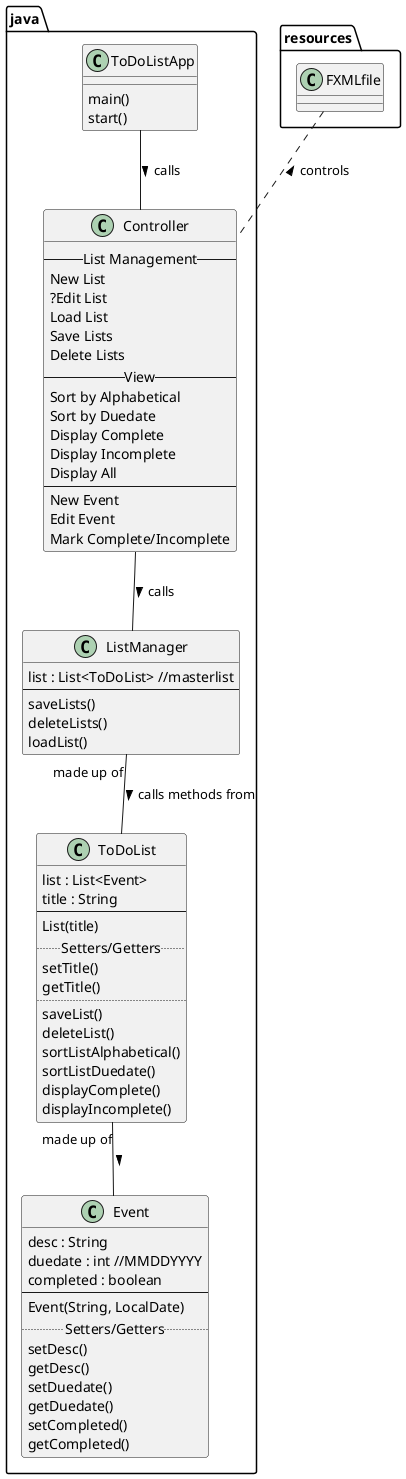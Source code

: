 @startuml
'https://plantuml.com/class-diagram

class java.ListManager{
list : List<ToDoList> //masterlist
--
saveLists()
deleteLists()
loadList()
}

class java.ToDoList {
list : List<Event>
title : String
--
List(title)
..Setters/Getters..
setTitle()
getTitle()
..
saveList()
deleteList()
sortListAlphabetical()
sortListDuedate()
displayComplete()
displayIncomplete()
}

class java.Event {
desc : String
duedate : int //MMDDYYYY
completed : boolean
--
Event(String, LocalDate)
..Setters/Getters..
setDesc()
getDesc()
setDuedate()
getDuedate()
setCompleted()
getCompleted()
}

java.ToDoList "made up of" -- java.Event : >
java.ListManager "made up of" -- java.ToDoList : > calls methods from

java.ToDoListApp -- java.Controller : > calls
resources.FXMLfile .. java.Controller : < controls
java.Controller -- java.ListManager : > calls


class java.Controller{
--List Management--
New List
?Edit List
Load List
Save Lists
Delete Lists
--View--
Sort by Alphabetical
Sort by Duedate
Display Complete
Display Incomplete
Display All
--
New Event
Edit Event
Mark Complete/Incomplete
}

class java.ToDoListApp{
main()
start()
}

@enduml